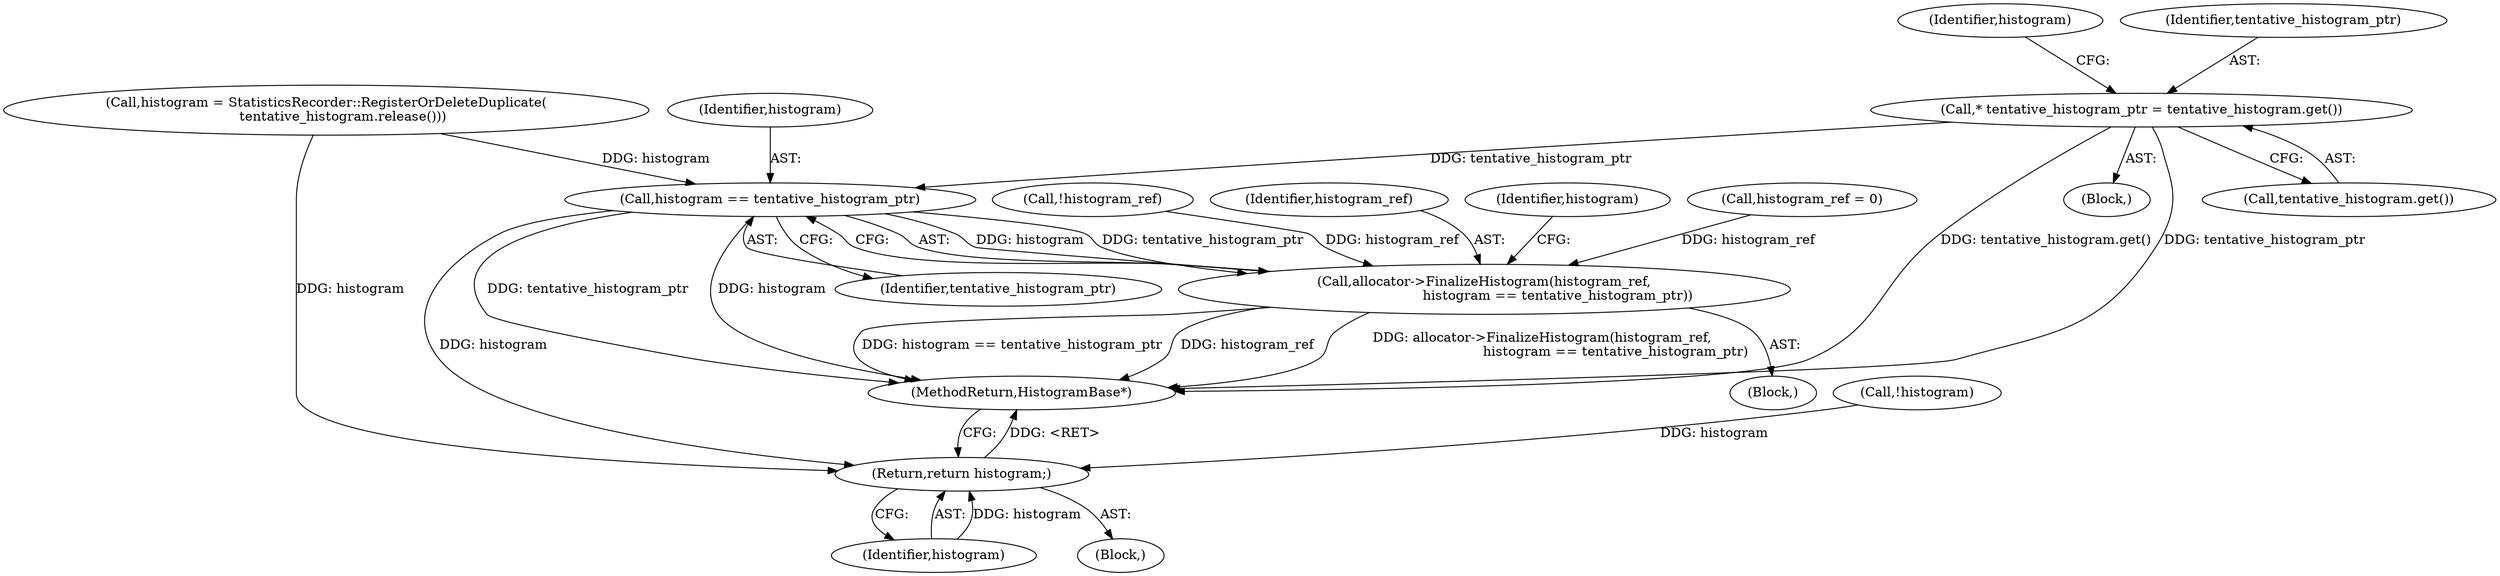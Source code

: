 digraph "0_Chrome_03c2e97746a2c471ae136b0c669f8d0c033fe168@pointer" {
"1000187" [label="(Call,* tentative_histogram_ptr = tentative_histogram.get())"];
"1000199" [label="(Call,histogram == tentative_histogram_ptr)"];
"1000197" [label="(Call,allocator->FinalizeHistogram(histogram_ref,\n                                   histogram == tentative_histogram_ptr))"];
"1000238" [label="(Return,return histogram;)"];
"1000197" [label="(Call,allocator->FinalizeHistogram(histogram_ref,\n                                   histogram == tentative_histogram_ptr))"];
"1000200" [label="(Identifier,histogram)"];
"1000198" [label="(Identifier,histogram_ref)"];
"1000239" [label="(Identifier,histogram)"];
"1000112" [label="(Block,)"];
"1000201" [label="(Identifier,tentative_histogram_ptr)"];
"1000190" [label="(Call,histogram = StatisticsRecorder::RegisterOrDeleteDuplicate(\n        tentative_histogram.release()))"];
"1000240" [label="(MethodReturn,HistogramBase*)"];
"1000204" [label="(Identifier,histogram)"];
"1000103" [label="(Block,)"];
"1000110" [label="(Call,!histogram)"];
"1000143" [label="(Call,histogram_ref = 0)"];
"1000199" [label="(Call,histogram == tentative_histogram_ptr)"];
"1000191" [label="(Identifier,histogram)"];
"1000196" [label="(Block,)"];
"1000170" [label="(Call,!histogram_ref)"];
"1000238" [label="(Return,return histogram;)"];
"1000188" [label="(Identifier,tentative_histogram_ptr)"];
"1000189" [label="(Call,tentative_histogram.get())"];
"1000187" [label="(Call,* tentative_histogram_ptr = tentative_histogram.get())"];
"1000187" -> "1000112"  [label="AST: "];
"1000187" -> "1000189"  [label="CFG: "];
"1000188" -> "1000187"  [label="AST: "];
"1000189" -> "1000187"  [label="AST: "];
"1000191" -> "1000187"  [label="CFG: "];
"1000187" -> "1000240"  [label="DDG: tentative_histogram_ptr"];
"1000187" -> "1000240"  [label="DDG: tentative_histogram.get()"];
"1000187" -> "1000199"  [label="DDG: tentative_histogram_ptr"];
"1000199" -> "1000197"  [label="AST: "];
"1000199" -> "1000201"  [label="CFG: "];
"1000200" -> "1000199"  [label="AST: "];
"1000201" -> "1000199"  [label="AST: "];
"1000197" -> "1000199"  [label="CFG: "];
"1000199" -> "1000240"  [label="DDG: tentative_histogram_ptr"];
"1000199" -> "1000240"  [label="DDG: histogram"];
"1000199" -> "1000197"  [label="DDG: histogram"];
"1000199" -> "1000197"  [label="DDG: tentative_histogram_ptr"];
"1000190" -> "1000199"  [label="DDG: histogram"];
"1000199" -> "1000238"  [label="DDG: histogram"];
"1000197" -> "1000196"  [label="AST: "];
"1000198" -> "1000197"  [label="AST: "];
"1000204" -> "1000197"  [label="CFG: "];
"1000197" -> "1000240"  [label="DDG: allocator->FinalizeHistogram(histogram_ref,\n                                   histogram == tentative_histogram_ptr)"];
"1000197" -> "1000240"  [label="DDG: histogram == tentative_histogram_ptr"];
"1000197" -> "1000240"  [label="DDG: histogram_ref"];
"1000143" -> "1000197"  [label="DDG: histogram_ref"];
"1000170" -> "1000197"  [label="DDG: histogram_ref"];
"1000238" -> "1000103"  [label="AST: "];
"1000238" -> "1000239"  [label="CFG: "];
"1000239" -> "1000238"  [label="AST: "];
"1000240" -> "1000238"  [label="CFG: "];
"1000238" -> "1000240"  [label="DDG: <RET>"];
"1000239" -> "1000238"  [label="DDG: histogram"];
"1000190" -> "1000238"  [label="DDG: histogram"];
"1000110" -> "1000238"  [label="DDG: histogram"];
}
